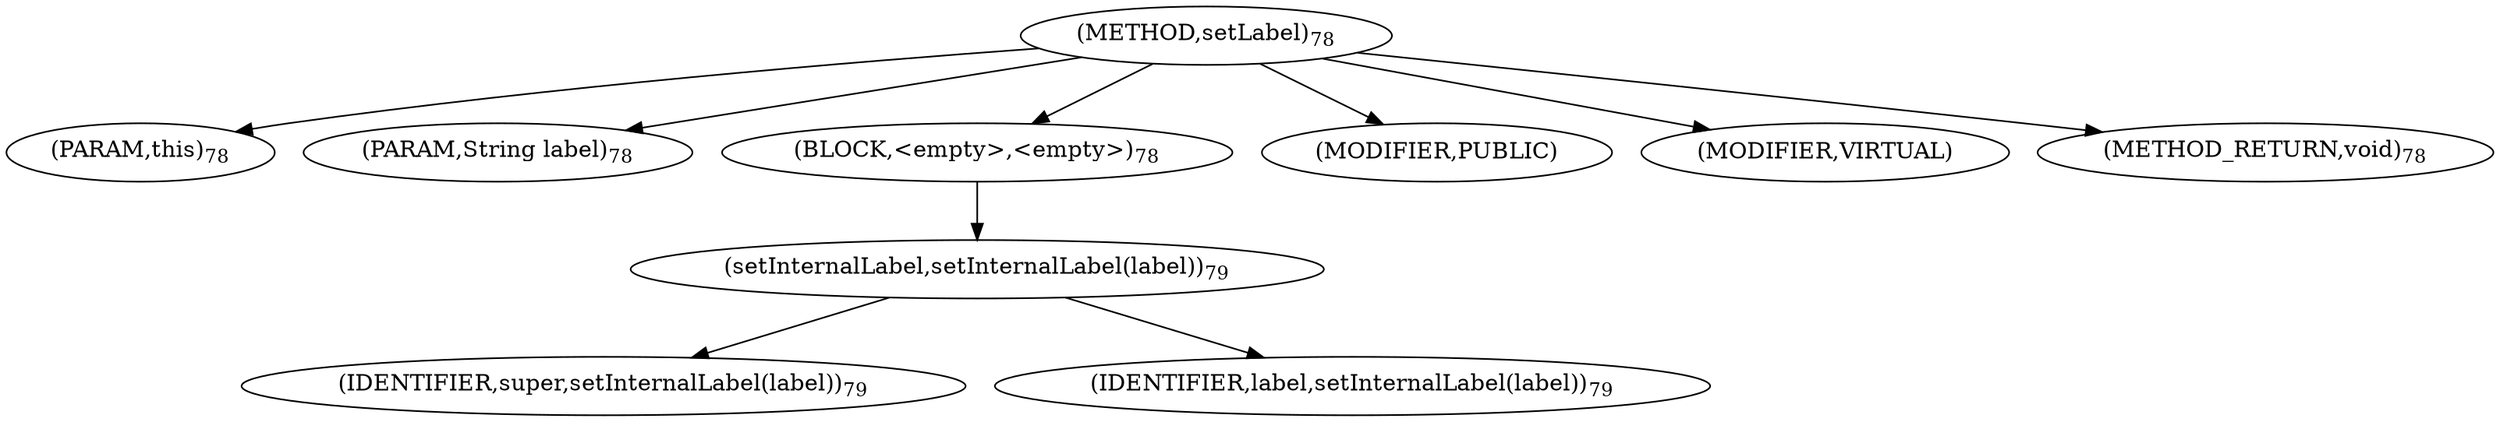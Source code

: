 digraph "setLabel" {  
"103" [label = <(METHOD,setLabel)<SUB>78</SUB>> ]
"104" [label = <(PARAM,this)<SUB>78</SUB>> ]
"105" [label = <(PARAM,String label)<SUB>78</SUB>> ]
"106" [label = <(BLOCK,&lt;empty&gt;,&lt;empty&gt;)<SUB>78</SUB>> ]
"107" [label = <(setInternalLabel,setInternalLabel(label))<SUB>79</SUB>> ]
"108" [label = <(IDENTIFIER,super,setInternalLabel(label))<SUB>79</SUB>> ]
"109" [label = <(IDENTIFIER,label,setInternalLabel(label))<SUB>79</SUB>> ]
"110" [label = <(MODIFIER,PUBLIC)> ]
"111" [label = <(MODIFIER,VIRTUAL)> ]
"112" [label = <(METHOD_RETURN,void)<SUB>78</SUB>> ]
  "103" -> "104" 
  "103" -> "105" 
  "103" -> "106" 
  "103" -> "110" 
  "103" -> "111" 
  "103" -> "112" 
  "106" -> "107" 
  "107" -> "108" 
  "107" -> "109" 
}
